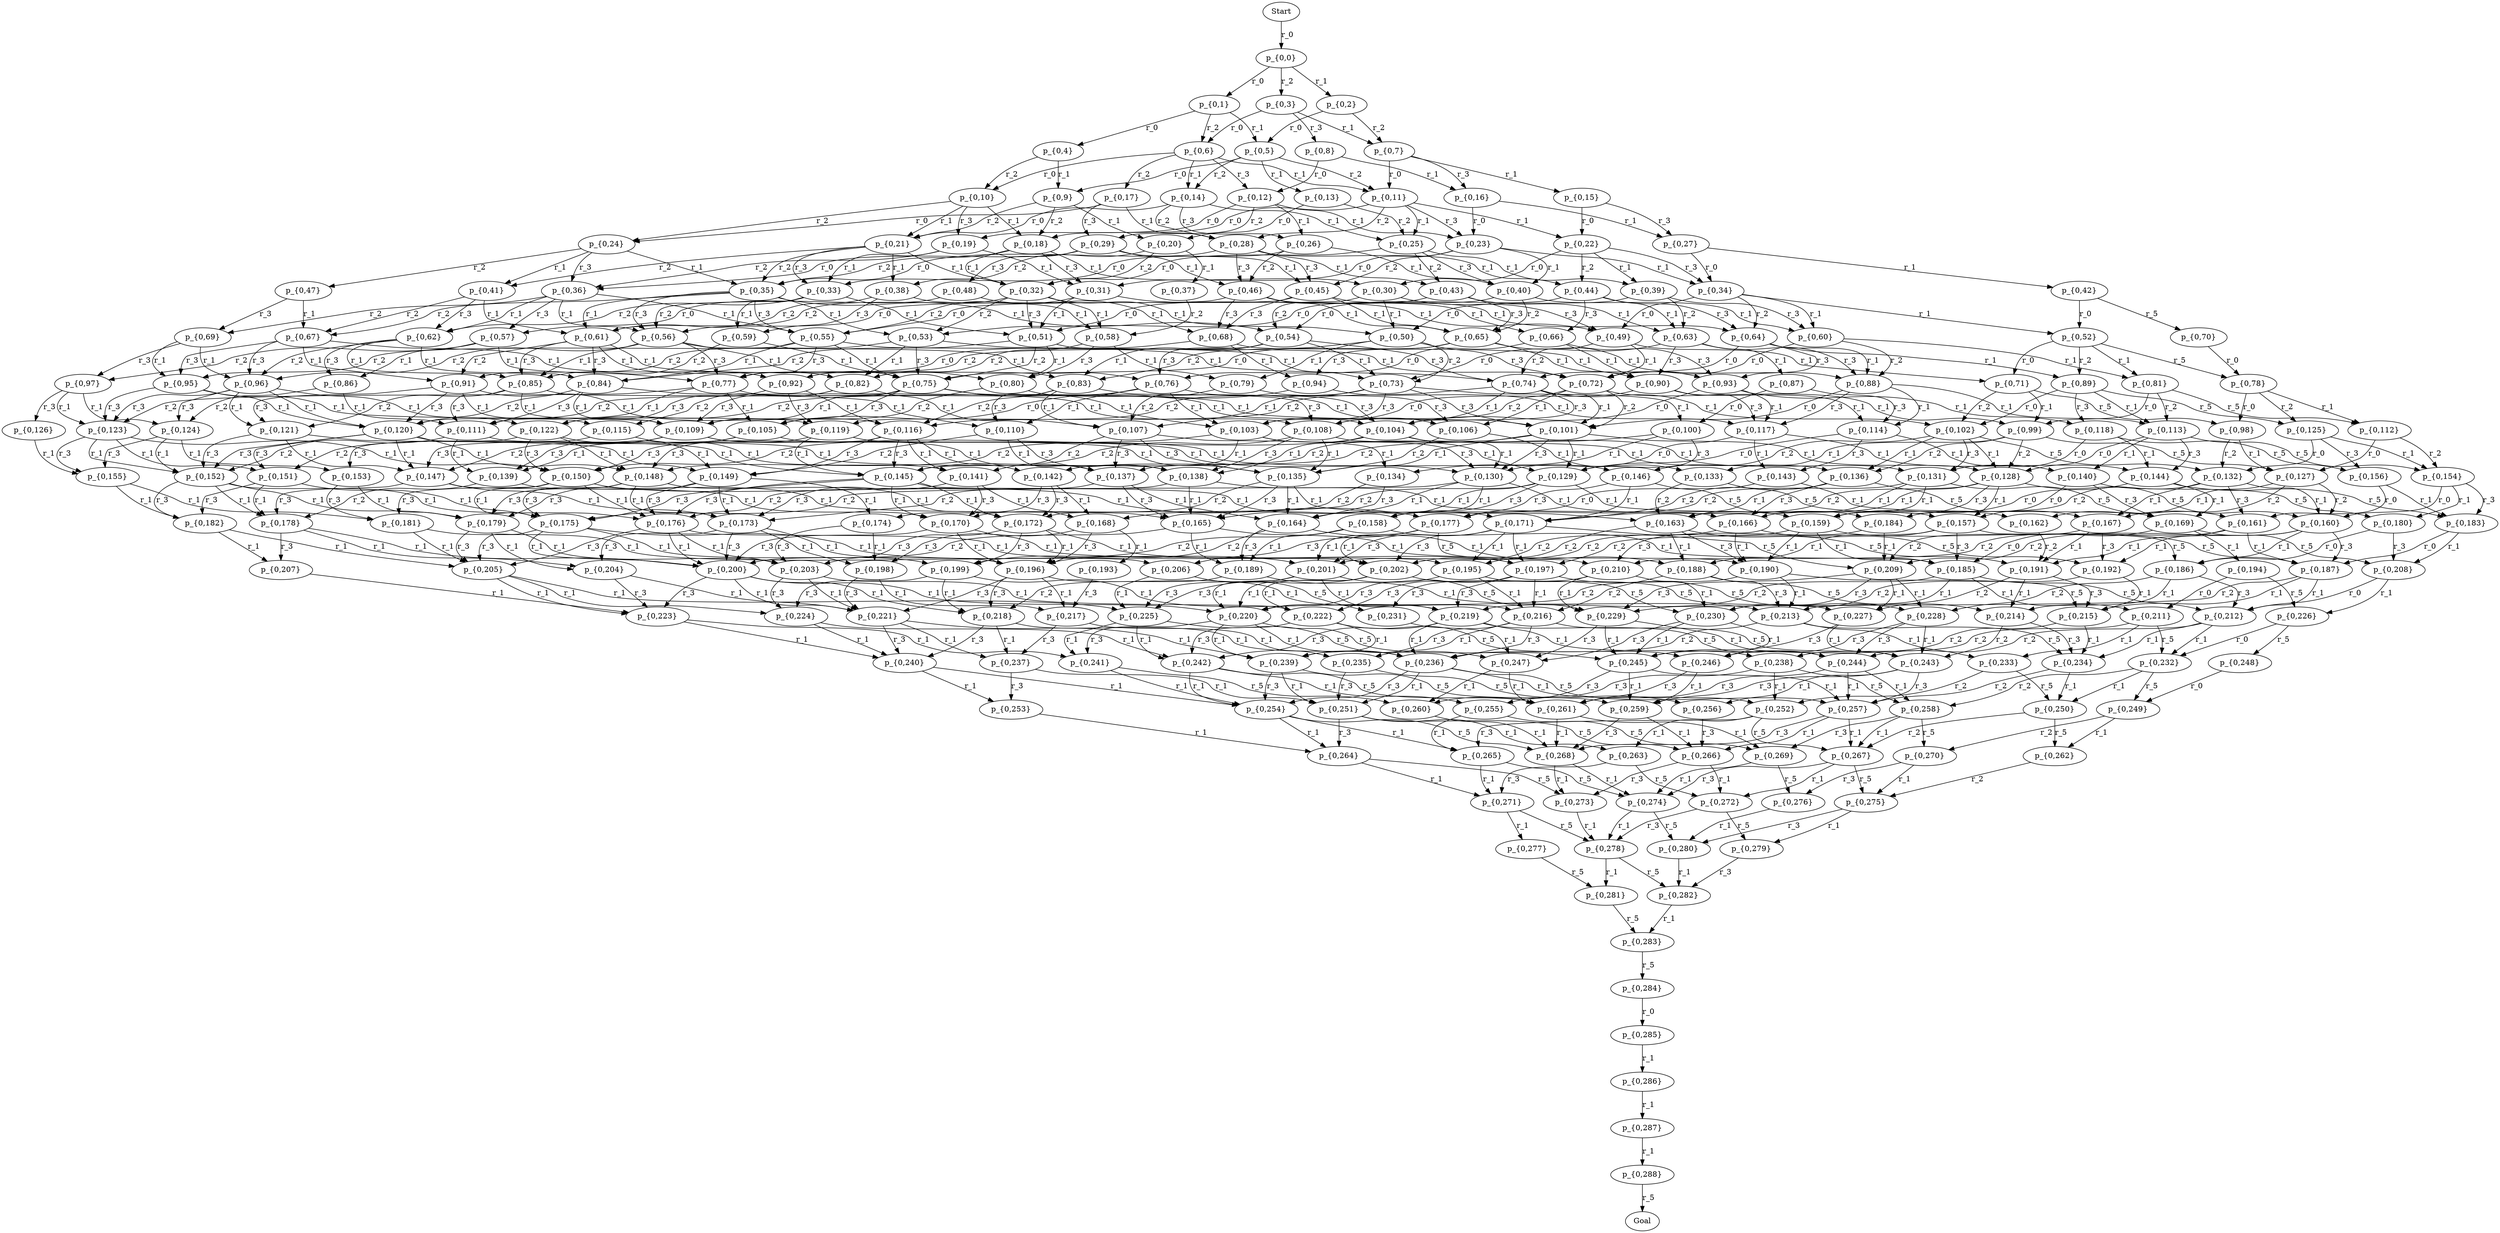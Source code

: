 digraph g {
0 [ label="Start" ];
1 [ label="p_{0,0}" ];
2 [ label="p_{0,1}" ];
3 [ label="p_{0,2}" ];
4 [ label="p_{0,3}" ];
5 [ label="p_{0,4}" ];
6 [ label="p_{0,5}" ];
7 [ label="p_{0,6}" ];
8 [ label="p_{0,7}" ];
9 [ label="p_{0,8}" ];
10 [ label="p_{0,9}" ];
11 [ label="p_{0,10}" ];
12 [ label="p_{0,11}" ];
13 [ label="p_{0,12}" ];
14 [ label="p_{0,13}" ];
15 [ label="p_{0,14}" ];
16 [ label="p_{0,15}" ];
17 [ label="p_{0,16}" ];
18 [ label="p_{0,17}" ];
19 [ label="p_{0,18}" ];
20 [ label="p_{0,19}" ];
21 [ label="p_{0,20}" ];
22 [ label="p_{0,21}" ];
23 [ label="p_{0,22}" ];
24 [ label="p_{0,23}" ];
25 [ label="p_{0,24}" ];
26 [ label="p_{0,25}" ];
27 [ label="p_{0,26}" ];
28 [ label="p_{0,27}" ];
29 [ label="p_{0,28}" ];
30 [ label="p_{0,29}" ];
31 [ label="p_{0,30}" ];
32 [ label="p_{0,31}" ];
33 [ label="p_{0,32}" ];
34 [ label="p_{0,33}" ];
35 [ label="p_{0,34}" ];
36 [ label="p_{0,35}" ];
37 [ label="p_{0,36}" ];
38 [ label="p_{0,37}" ];
39 [ label="p_{0,38}" ];
40 [ label="p_{0,39}" ];
41 [ label="p_{0,40}" ];
42 [ label="p_{0,41}" ];
43 [ label="p_{0,42}" ];
44 [ label="p_{0,43}" ];
45 [ label="p_{0,44}" ];
46 [ label="p_{0,45}" ];
47 [ label="p_{0,46}" ];
48 [ label="p_{0,47}" ];
49 [ label="p_{0,48}" ];
50 [ label="p_{0,49}" ];
51 [ label="p_{0,50}" ];
52 [ label="p_{0,51}" ];
53 [ label="p_{0,52}" ];
54 [ label="p_{0,53}" ];
55 [ label="p_{0,54}" ];
56 [ label="p_{0,55}" ];
57 [ label="p_{0,56}" ];
58 [ label="p_{0,57}" ];
59 [ label="p_{0,58}" ];
60 [ label="p_{0,59}" ];
61 [ label="p_{0,60}" ];
62 [ label="p_{0,61}" ];
63 [ label="p_{0,62}" ];
64 [ label="p_{0,63}" ];
65 [ label="p_{0,64}" ];
66 [ label="p_{0,65}" ];
67 [ label="p_{0,66}" ];
68 [ label="p_{0,67}" ];
69 [ label="p_{0,68}" ];
70 [ label="p_{0,69}" ];
71 [ label="p_{0,70}" ];
72 [ label="p_{0,71}" ];
73 [ label="p_{0,72}" ];
74 [ label="p_{0,73}" ];
75 [ label="p_{0,74}" ];
76 [ label="p_{0,75}" ];
77 [ label="p_{0,76}" ];
78 [ label="p_{0,77}" ];
79 [ label="p_{0,78}" ];
80 [ label="p_{0,79}" ];
81 [ label="p_{0,80}" ];
82 [ label="p_{0,81}" ];
83 [ label="p_{0,82}" ];
84 [ label="p_{0,83}" ];
85 [ label="p_{0,84}" ];
86 [ label="p_{0,85}" ];
87 [ label="p_{0,86}" ];
88 [ label="p_{0,87}" ];
89 [ label="p_{0,88}" ];
90 [ label="p_{0,89}" ];
91 [ label="p_{0,90}" ];
92 [ label="p_{0,91}" ];
93 [ label="p_{0,92}" ];
94 [ label="p_{0,93}" ];
95 [ label="p_{0,94}" ];
96 [ label="p_{0,95}" ];
97 [ label="p_{0,96}" ];
98 [ label="p_{0,97}" ];
99 [ label="p_{0,98}" ];
100 [ label="p_{0,99}" ];
101 [ label="p_{0,100}" ];
102 [ label="p_{0,101}" ];
103 [ label="p_{0,102}" ];
104 [ label="p_{0,103}" ];
105 [ label="p_{0,104}" ];
106 [ label="p_{0,105}" ];
107 [ label="p_{0,106}" ];
108 [ label="p_{0,107}" ];
109 [ label="p_{0,108}" ];
110 [ label="p_{0,109}" ];
111 [ label="p_{0,110}" ];
112 [ label="p_{0,111}" ];
113 [ label="p_{0,112}" ];
114 [ label="p_{0,113}" ];
115 [ label="p_{0,114}" ];
116 [ label="p_{0,115}" ];
117 [ label="p_{0,116}" ];
118 [ label="p_{0,117}" ];
119 [ label="p_{0,118}" ];
120 [ label="p_{0,119}" ];
121 [ label="p_{0,120}" ];
122 [ label="p_{0,121}" ];
123 [ label="p_{0,122}" ];
124 [ label="p_{0,123}" ];
125 [ label="p_{0,124}" ];
126 [ label="p_{0,125}" ];
127 [ label="p_{0,126}" ];
128 [ label="p_{0,127}" ];
129 [ label="p_{0,128}" ];
130 [ label="p_{0,129}" ];
131 [ label="p_{0,130}" ];
132 [ label="p_{0,131}" ];
133 [ label="p_{0,132}" ];
134 [ label="p_{0,133}" ];
135 [ label="p_{0,134}" ];
136 [ label="p_{0,135}" ];
137 [ label="p_{0,136}" ];
138 [ label="p_{0,137}" ];
139 [ label="p_{0,138}" ];
140 [ label="p_{0,139}" ];
141 [ label="p_{0,140}" ];
142 [ label="p_{0,141}" ];
143 [ label="p_{0,142}" ];
144 [ label="p_{0,143}" ];
145 [ label="p_{0,144}" ];
146 [ label="p_{0,145}" ];
147 [ label="p_{0,146}" ];
148 [ label="p_{0,147}" ];
149 [ label="p_{0,148}" ];
150 [ label="p_{0,149}" ];
151 [ label="p_{0,150}" ];
152 [ label="p_{0,151}" ];
153 [ label="p_{0,152}" ];
154 [ label="p_{0,153}" ];
155 [ label="p_{0,154}" ];
156 [ label="p_{0,155}" ];
157 [ label="p_{0,156}" ];
158 [ label="p_{0,157}" ];
159 [ label="p_{0,158}" ];
160 [ label="p_{0,159}" ];
161 [ label="p_{0,160}" ];
162 [ label="p_{0,161}" ];
163 [ label="p_{0,162}" ];
164 [ label="p_{0,163}" ];
165 [ label="p_{0,164}" ];
166 [ label="p_{0,165}" ];
167 [ label="p_{0,166}" ];
168 [ label="p_{0,167}" ];
169 [ label="p_{0,168}" ];
170 [ label="p_{0,169}" ];
171 [ label="p_{0,170}" ];
172 [ label="p_{0,171}" ];
173 [ label="p_{0,172}" ];
174 [ label="p_{0,173}" ];
175 [ label="p_{0,174}" ];
176 [ label="p_{0,175}" ];
177 [ label="p_{0,176}" ];
178 [ label="p_{0,177}" ];
179 [ label="p_{0,178}" ];
180 [ label="p_{0,179}" ];
181 [ label="p_{0,180}" ];
182 [ label="p_{0,181}" ];
183 [ label="p_{0,182}" ];
184 [ label="p_{0,183}" ];
185 [ label="p_{0,184}" ];
186 [ label="p_{0,185}" ];
187 [ label="p_{0,186}" ];
188 [ label="p_{0,187}" ];
189 [ label="p_{0,188}" ];
190 [ label="p_{0,189}" ];
191 [ label="p_{0,190}" ];
192 [ label="p_{0,191}" ];
193 [ label="p_{0,192}" ];
194 [ label="p_{0,193}" ];
195 [ label="p_{0,194}" ];
196 [ label="p_{0,195}" ];
197 [ label="p_{0,196}" ];
198 [ label="p_{0,197}" ];
199 [ label="p_{0,198}" ];
200 [ label="p_{0,199}" ];
201 [ label="p_{0,200}" ];
202 [ label="p_{0,201}" ];
203 [ label="p_{0,202}" ];
204 [ label="p_{0,203}" ];
205 [ label="p_{0,204}" ];
206 [ label="p_{0,205}" ];
207 [ label="p_{0,206}" ];
208 [ label="p_{0,207}" ];
209 [ label="p_{0,208}" ];
210 [ label="p_{0,209}" ];
211 [ label="p_{0,210}" ];
212 [ label="p_{0,211}" ];
213 [ label="p_{0,212}" ];
214 [ label="p_{0,213}" ];
215 [ label="p_{0,214}" ];
216 [ label="p_{0,215}" ];
217 [ label="p_{0,216}" ];
218 [ label="p_{0,217}" ];
219 [ label="p_{0,218}" ];
220 [ label="p_{0,219}" ];
221 [ label="p_{0,220}" ];
222 [ label="p_{0,221}" ];
223 [ label="p_{0,222}" ];
224 [ label="p_{0,223}" ];
225 [ label="p_{0,224}" ];
226 [ label="p_{0,225}" ];
227 [ label="p_{0,226}" ];
228 [ label="p_{0,227}" ];
229 [ label="p_{0,228}" ];
230 [ label="p_{0,229}" ];
231 [ label="p_{0,230}" ];
232 [ label="p_{0,231}" ];
233 [ label="p_{0,232}" ];
234 [ label="p_{0,233}" ];
235 [ label="p_{0,234}" ];
236 [ label="p_{0,235}" ];
237 [ label="p_{0,236}" ];
238 [ label="p_{0,237}" ];
239 [ label="p_{0,238}" ];
240 [ label="p_{0,239}" ];
241 [ label="p_{0,240}" ];
242 [ label="p_{0,241}" ];
243 [ label="p_{0,242}" ];
244 [ label="p_{0,243}" ];
245 [ label="p_{0,244}" ];
246 [ label="p_{0,245}" ];
247 [ label="p_{0,246}" ];
248 [ label="p_{0,247}" ];
249 [ label="p_{0,248}" ];
250 [ label="p_{0,249}" ];
251 [ label="p_{0,250}" ];
252 [ label="p_{0,251}" ];
253 [ label="p_{0,252}" ];
254 [ label="p_{0,253}" ];
255 [ label="p_{0,254}" ];
256 [ label="p_{0,255}" ];
257 [ label="p_{0,256}" ];
258 [ label="p_{0,257}" ];
259 [ label="p_{0,258}" ];
260 [ label="p_{0,259}" ];
261 [ label="p_{0,260}" ];
262 [ label="p_{0,261}" ];
263 [ label="p_{0,262}" ];
264 [ label="p_{0,263}" ];
265 [ label="p_{0,264}" ];
266 [ label="p_{0,265}" ];
267 [ label="p_{0,266}" ];
268 [ label="p_{0,267}" ];
269 [ label="p_{0,268}" ];
270 [ label="p_{0,269}" ];
271 [ label="p_{0,270}" ];
272 [ label="p_{0,271}" ];
273 [ label="p_{0,272}" ];
274 [ label="p_{0,273}" ];
275 [ label="p_{0,274}" ];
276 [ label="p_{0,275}" ];
277 [ label="p_{0,276}" ];
278 [ label="p_{0,277}" ];
279 [ label="p_{0,278}" ];
280 [ label="p_{0,279}" ];
281 [ label="p_{0,280}" ];
282 [ label="p_{0,281}" ];
283 [ label="p_{0,282}" ];
284 [ label="p_{0,283}" ];
285 [ label="p_{0,284}" ];
286 [ label="p_{0,285}" ];
287 [ label="p_{0,286}" ];
288 [ label="p_{0,287}" ];
289 [ label="p_{0,288}" ];
290 [ label="Goal" ];
0 -> 1 [ label="r_0" ];
1 -> 2 [ label="r_0" ];
1 -> 3 [ label="r_1" ];
1 -> 4 [ label="r_2" ];
2 -> 5 [ label="r_0" ];
3 -> 6 [ label="r_0" ];
4 -> 7 [ label="r_0" ];
2 -> 6 [ label="r_1" ];
4 -> 8 [ label="r_1" ];
2 -> 7 [ label="r_2" ];
3 -> 8 [ label="r_2" ];
4 -> 9 [ label="r_3" ];
6 -> 10 [ label="r_0" ];
7 -> 11 [ label="r_0" ];
8 -> 12 [ label="r_0" ];
9 -> 13 [ label="r_0" ];
5 -> 10 [ label="r_1" ];
6 -> 14 [ label="r_1" ];
7 -> 12 [ label="r_1" ];
7 -> 15 [ label="r_1" ];
8 -> 16 [ label="r_1" ];
9 -> 17 [ label="r_1" ];
5 -> 11 [ label="r_2" ];
6 -> 12 [ label="r_2" ];
6 -> 15 [ label="r_2" ];
7 -> 18 [ label="r_2" ];
7 -> 13 [ label="r_3" ];
8 -> 17 [ label="r_3" ];
12 -> 19 [ label="r_0" ];
13 -> 20 [ label="r_0" ];
14 -> 21 [ label="r_0" ];
15 -> 22 [ label="r_0" ];
16 -> 23 [ label="r_0" ];
17 -> 24 [ label="r_0" ];
18 -> 25 [ label="r_0" ];
10 -> 21 [ label="r_1" ];
11 -> 19 [ label="r_1" ];
11 -> 22 [ label="r_1" ];
12 -> 23 [ label="r_1" ];
12 -> 26 [ label="r_1" ];
13 -> 24 [ label="r_1" ];
13 -> 27 [ label="r_1" ];
15 -> 26 [ label="r_1" ];
17 -> 28 [ label="r_1" ];
18 -> 29 [ label="r_1" ];
10 -> 19 [ label="r_2" ];
10 -> 22 [ label="r_2" ];
11 -> 25 [ label="r_2" ];
12 -> 29 [ label="r_2" ];
13 -> 30 [ label="r_2" ];
14 -> 26 [ label="r_2" ];
15 -> 29 [ label="r_2" ];
11 -> 20 [ label="r_3" ];
12 -> 24 [ label="r_3" ];
15 -> 27 [ label="r_3" ];
16 -> 28 [ label="r_3" ];
18 -> 30 [ label="r_3" ];
23 -> 31 [ label="r_0" ];
24 -> 32 [ label="r_0" ];
26 -> 33 [ label="r_0" ];
27 -> 34 [ label="r_0" ];
28 -> 35 [ label="r_0" ];
29 -> 36 [ label="r_0" ];
30 -> 37 [ label="r_0" ];
19 -> 31 [ label="r_1" ];
19 -> 33 [ label="r_1" ];
20 -> 32 [ label="r_1" ];
20 -> 34 [ label="r_1" ];
21 -> 38 [ label="r_1" ];
22 -> 33 [ label="r_1" ];
22 -> 39 [ label="r_1" ];
23 -> 40 [ label="r_1" ];
24 -> 35 [ label="r_1" ];
24 -> 41 [ label="r_1" ];
25 -> 36 [ label="r_1" ];
25 -> 42 [ label="r_1" ];
26 -> 40 [ label="r_1" ];
27 -> 41 [ label="r_1" ];
28 -> 43 [ label="r_1" ];
29 -> 44 [ label="r_1" ];
29 -> 45 [ label="r_1" ];
30 -> 46 [ label="r_1" ];
30 -> 47 [ label="r_1" ];
19 -> 36 [ label="r_2" ];
20 -> 37 [ label="r_2" ];
21 -> 33 [ label="r_2" ];
21 -> 39 [ label="r_2" ];
22 -> 42 [ label="r_2" ];
22 -> 36 [ label="r_2" ];
23 -> 45 [ label="r_2" ];
24 -> 46 [ label="r_2" ];
25 -> 48 [ label="r_2" ];
26 -> 44 [ label="r_2" ];
27 -> 47 [ label="r_2" ];
19 -> 32 [ label="r_3" ];
22 -> 34 [ label="r_3" ];
23 -> 35 [ label="r_3" ];
25 -> 37 [ label="r_3" ];
26 -> 41 [ label="r_3" ];
29 -> 46 [ label="r_3" ];
29 -> 47 [ label="r_3" ];
30 -> 49 [ label="r_3" ];
35 -> 50 [ label="r_0" ];
40 -> 51 [ label="r_0" ];
41 -> 52 [ label="r_0" ];
43 -> 53 [ label="r_0" ];
44 -> 54 [ label="r_0" ];
45 -> 55 [ label="r_0" ];
46 -> 56 [ label="r_0" ];
47 -> 57 [ label="r_0" ];
49 -> 58 [ label="r_0" ];
31 -> 51 [ label="r_1" ];
32 -> 50 [ label="r_1" ];
32 -> 52 [ label="r_1" ];
33 -> 51 [ label="r_1" ];
33 -> 59 [ label="r_1" ];
34 -> 52 [ label="r_1" ];
34 -> 60 [ label="r_1" ];
35 -> 53 [ label="r_1" ];
35 -> 61 [ label="r_1" ];
36 -> 54 [ label="r_1" ];
36 -> 55 [ label="r_1" ];
36 -> 62 [ label="r_1" ];
37 -> 56 [ label="r_1" ];
37 -> 57 [ label="r_1" ];
37 -> 63 [ label="r_1" ];
39 -> 59 [ label="r_1" ];
41 -> 61 [ label="r_1" ];
42 -> 62 [ label="r_1" ];
44 -> 64 [ label="r_1" ];
45 -> 64 [ label="r_1" ];
46 -> 65 [ label="r_1" ];
46 -> 66 [ label="r_1" ];
47 -> 66 [ label="r_1" ];
47 -> 67 [ label="r_1" ];
48 -> 68 [ label="r_1" ];
49 -> 69 [ label="r_1" ];
31 -> 55 [ label="r_2" ];
32 -> 56 [ label="r_2" ];
33 -> 62 [ label="r_2" ];
33 -> 54 [ label="r_2" ];
34 -> 63 [ label="r_2" ];
34 -> 57 [ label="r_2" ];
35 -> 65 [ label="r_2" ];
36 -> 68 [ label="r_2" ];
37 -> 70 [ label="r_2" ];
38 -> 59 [ label="r_2" ];
39 -> 62 [ label="r_2" ];
40 -> 64 [ label="r_2" ];
41 -> 66 [ label="r_2" ];
42 -> 68 [ label="r_2" ];
31 -> 50 [ label="r_3" ];
33 -> 52 [ label="r_3" ];
36 -> 56 [ label="r_3" ];
36 -> 57 [ label="r_3" ];
37 -> 58 [ label="r_3" ];
39 -> 60 [ label="r_3" ];
40 -> 61 [ label="r_3" ];
42 -> 63 [ label="r_3" ];
44 -> 66 [ label="r_3" ];
45 -> 65 [ label="r_3" ];
45 -> 67 [ label="r_3" ];
46 -> 69 [ label="r_3" ];
47 -> 69 [ label="r_3" ];
48 -> 70 [ label="r_3" ];
43 -> 71 [ label="r_5" ];
53 -> 72 [ label="r_0" ];
61 -> 73 [ label="r_0" ];
64 -> 74 [ label="r_0" ];
65 -> 75 [ label="r_0" ];
66 -> 76 [ label="r_0" ];
67 -> 77 [ label="r_0" ];
69 -> 78 [ label="r_0" ];
71 -> 79 [ label="r_0" ];
50 -> 72 [ label="r_1" ];
50 -> 73 [ label="r_1" ];
51 -> 80 [ label="r_1" ];
52 -> 73 [ label="r_1" ];
52 -> 81 [ label="r_1" ];
53 -> 82 [ label="r_1" ];
54 -> 74 [ label="r_1" ];
54 -> 83 [ label="r_1" ];
55 -> 74 [ label="r_1" ];
55 -> 84 [ label="r_1" ];
56 -> 75 [ label="r_1" ];
56 -> 76 [ label="r_1" ];
56 -> 85 [ label="r_1" ];
57 -> 76 [ label="r_1" ];
57 -> 86 [ label="r_1" ];
57 -> 77 [ label="r_1" ];
58 -> 78 [ label="r_1" ];
58 -> 87 [ label="r_1" ];
59 -> 80 [ label="r_1" ];
60 -> 81 [ label="r_1" ];
61 -> 82 [ label="r_1" ];
62 -> 83 [ label="r_1" ];
62 -> 84 [ label="r_1" ];
63 -> 85 [ label="r_1" ];
63 -> 86 [ label="r_1" ];
64 -> 88 [ label="r_1" ];
65 -> 89 [ label="r_1" ];
65 -> 90 [ label="r_1" ];
66 -> 89 [ label="r_1" ];
66 -> 91 [ label="r_1" ];
67 -> 91 [ label="r_1" ];
68 -> 92 [ label="r_1" ];
68 -> 93 [ label="r_1" ];
69 -> 94 [ label="r_1" ];
69 -> 95 [ label="r_1" ];
70 -> 96 [ label="r_1" ];
70 -> 97 [ label="r_1" ];
50 -> 75 [ label="r_2" ];
51 -> 84 [ label="r_2" ];
51 -> 74 [ label="r_2" ];
52 -> 85 [ label="r_2" ];
52 -> 76 [ label="r_2" ];
53 -> 90 [ label="r_2" ];
54 -> 92 [ label="r_2" ];
55 -> 93 [ label="r_2" ];
56 -> 96 [ label="r_2" ];
57 -> 97 [ label="r_2" ];
58 -> 98 [ label="r_2" ];
59 -> 83 [ label="r_2" ];
60 -> 86 [ label="r_2" ];
61 -> 89 [ label="r_2" ];
62 -> 92 [ label="r_2" ];
63 -> 97 [ label="r_2" ];
51 -> 73 [ label="r_3" ];
54 -> 76 [ label="r_3" ];
55 -> 75 [ label="r_3" ];
55 -> 77 [ label="r_3" ];
56 -> 78 [ label="r_3" ];
57 -> 78 [ label="r_3" ];
59 -> 81 [ label="r_3" ];
62 -> 85 [ label="r_3" ];
62 -> 86 [ label="r_3" ];
63 -> 87 [ label="r_3" ];
64 -> 89 [ label="r_3" ];
64 -> 91 [ label="r_3" ];
65 -> 94 [ label="r_3" ];
66 -> 95 [ label="r_3" ];
67 -> 94 [ label="r_3" ];
68 -> 96 [ label="r_3" ];
68 -> 97 [ label="r_3" ];
70 -> 98 [ label="r_3" ];
53 -> 79 [ label="r_5" ];
79 -> 99 [ label="r_0" ];
82 -> 100 [ label="r_0" ];
88 -> 101 [ label="r_0" ];
89 -> 102 [ label="r_0" ];
90 -> 103 [ label="r_0" ];
91 -> 104 [ label="r_0" ];
94 -> 105 [ label="r_0" ];
95 -> 106 [ label="r_0" ];
72 -> 100 [ label="r_1" ];
73 -> 100 [ label="r_1" ];
73 -> 107 [ label="r_1" ];
74 -> 108 [ label="r_1" ];
74 -> 101 [ label="r_1" ];
75 -> 102 [ label="r_1" ];
75 -> 103 [ label="r_1" ];
75 -> 109 [ label="r_1" ];
76 -> 102 [ label="r_1" ];
76 -> 110 [ label="r_1" ];
76 -> 104 [ label="r_1" ];
77 -> 104 [ label="r_1" ];
77 -> 111 [ label="r_1" ];
78 -> 105 [ label="r_1" ];
78 -> 106 [ label="r_1" ];
78 -> 112 [ label="r_1" ];
79 -> 113 [ label="r_1" ];
81 -> 107 [ label="r_1" ];
83 -> 108 [ label="r_1" ];
84 -> 108 [ label="r_1" ];
85 -> 109 [ label="r_1" ];
85 -> 110 [ label="r_1" ];
86 -> 110 [ label="r_1" ];
86 -> 111 [ label="r_1" ];
87 -> 112 [ label="r_1" ];
89 -> 114 [ label="r_1" ];
89 -> 115 [ label="r_1" ];
90 -> 114 [ label="r_1" ];
91 -> 115 [ label="r_1" ];
92 -> 116 [ label="r_1" ];
92 -> 117 [ label="r_1" ];
93 -> 117 [ label="r_1" ];
94 -> 118 [ label="r_1" ];
94 -> 119 [ label="r_1" ];
95 -> 118 [ label="r_1" ];
96 -> 120 [ label="r_1" ];
96 -> 121 [ label="r_1" ];
97 -> 121 [ label="r_1" ];
97 -> 122 [ label="r_1" ];
97 -> 123 [ label="r_1" ];
98 -> 124 [ label="r_1" ];
98 -> 125 [ label="r_1" ];
72 -> 103 [ label="r_2" ];
73 -> 109 [ label="r_2" ];
73 -> 102 [ label="r_2" ];
74 -> 117 [ label="r_2" ];
75 -> 120 [ label="r_2" ];
76 -> 121 [ label="r_2" ];
77 -> 123 [ label="r_2" ];
78 -> 124 [ label="r_2" ];
79 -> 126 [ label="r_2" ];
80 -> 108 [ label="r_2" ];
81 -> 110 [ label="r_2" ];
82 -> 114 [ label="r_2" ];
83 -> 116 [ label="r_2" ];
84 -> 117 [ label="r_2" ];
85 -> 121 [ label="r_2" ];
86 -> 122 [ label="r_2" ];
87 -> 125 [ label="r_2" ];
74 -> 102 [ label="r_3" ];
74 -> 104 [ label="r_3" ];
75 -> 105 [ label="r_3" ];
76 -> 106 [ label="r_3" ];
77 -> 105 [ label="r_3" ];
80 -> 107 [ label="r_3" ];
83 -> 110 [ label="r_3" ];
84 -> 109 [ label="r_3" ];
84 -> 111 [ label="r_3" ];
85 -> 112 [ label="r_3" ];
86 -> 112 [ label="r_3" ];
88 -> 115 [ label="r_3" ];
89 -> 118 [ label="r_3" ];
90 -> 119 [ label="r_3" ];
91 -> 118 [ label="r_3" ];
92 -> 121 [ label="r_3" ];
92 -> 122 [ label="r_3" ];
93 -> 120 [ label="r_3" ];
93 -> 123 [ label="r_3" ];
96 -> 124 [ label="r_3" ];
97 -> 124 [ label="r_3" ];
97 -> 125 [ label="r_3" ];
98 -> 127 [ label="r_3" ];
72 -> 99 [ label="r_5" ];
82 -> 113 [ label="r_5" ];
90 -> 126 [ label="r_5" ];
113 -> 128 [ label="r_0" ];
114 -> 129 [ label="r_0" ];
115 -> 130 [ label="r_0" ];
118 -> 131 [ label="r_0" ];
119 -> 132 [ label="r_0" ];
126 -> 133 [ label="r_0" ];
99 -> 128 [ label="r_1" ];
100 -> 134 [ label="r_1" ];
101 -> 135 [ label="r_1" ];
102 -> 129 [ label="r_1" ];
102 -> 136 [ label="r_1" ];
102 -> 130 [ label="r_1" ];
103 -> 129 [ label="r_1" ];
103 -> 137 [ label="r_1" ];
104 -> 130 [ label="r_1" ];
104 -> 138 [ label="r_1" ];
105 -> 131 [ label="r_1" ];
105 -> 132 [ label="r_1" ];
105 -> 139 [ label="r_1" ];
106 -> 131 [ label="r_1" ];
106 -> 140 [ label="r_1" ];
107 -> 134 [ label="r_1" ];
108 -> 135 [ label="r_1" ];
109 -> 136 [ label="r_1" ];
109 -> 137 [ label="r_1" ];
110 -> 136 [ label="r_1" ];
110 -> 138 [ label="r_1" ];
111 -> 138 [ label="r_1" ];
112 -> 139 [ label="r_1" ];
112 -> 140 [ label="r_1" ];
114 -> 141 [ label="r_1" ];
115 -> 141 [ label="r_1" ];
116 -> 142 [ label="r_1" ];
117 -> 142 [ label="r_1" ];
117 -> 143 [ label="r_1" ];
118 -> 144 [ label="r_1" ];
118 -> 145 [ label="r_1" ];
119 -> 145 [ label="r_1" ];
120 -> 146 [ label="r_1" ];
120 -> 147 [ label="r_1" ];
121 -> 146 [ label="r_1" ];
121 -> 148 [ label="r_1" ];
121 -> 149 [ label="r_1" ];
122 -> 148 [ label="r_1" ];
122 -> 150 [ label="r_1" ];
123 -> 149 [ label="r_1" ];
123 -> 150 [ label="r_1" ];
124 -> 151 [ label="r_1" ];
124 -> 152 [ label="r_1" ];
124 -> 153 [ label="r_1" ];
125 -> 153 [ label="r_1" ];
125 -> 154 [ label="r_1" ];
126 -> 155 [ label="r_1" ];
127 -> 156 [ label="r_1" ];
99 -> 133 [ label="r_2" ];
100 -> 137 [ label="r_2" ];
100 -> 129 [ label="r_2" ];
101 -> 143 [ label="r_2" ];
102 -> 146 [ label="r_2" ];
103 -> 147 [ label="r_2" ];
104 -> 149 [ label="r_2" ];
105 -> 151 [ label="r_2" ];
106 -> 152 [ label="r_2" ];
107 -> 136 [ label="r_2" ];
108 -> 142 [ label="r_2" ];
109 -> 146 [ label="r_2" ];
110 -> 148 [ label="r_2" ];
111 -> 150 [ label="r_2" ];
112 -> 153 [ label="r_2" ];
113 -> 155 [ label="r_2" ];
101 -> 130 [ label="r_3" ];
102 -> 131 [ label="r_3" ];
103 -> 132 [ label="r_3" ];
104 -> 131 [ label="r_3" ];
108 -> 136 [ label="r_3" ];
108 -> 138 [ label="r_3" ];
109 -> 139 [ label="r_3" ];
110 -> 140 [ label="r_3" ];
111 -> 139 [ label="r_3" ];
114 -> 145 [ label="r_3" ];
115 -> 144 [ label="r_3" ];
116 -> 148 [ label="r_3" ];
117 -> 146 [ label="r_3" ];
117 -> 149 [ label="r_3" ];
117 -> 150 [ label="r_3" ];
120 -> 151 [ label="r_3" ];
121 -> 152 [ label="r_3" ];
121 -> 153 [ label="r_3" ];
122 -> 153 [ label="r_3" ];
123 -> 151 [ label="r_3" ];
123 -> 154 [ label="r_3" ];
124 -> 156 [ label="r_3" ];
125 -> 156 [ label="r_3" ];
126 -> 157 [ label="r_3" ];
100 -> 128 [ label="r_5" ];
103 -> 133 [ label="r_5" ];
114 -> 155 [ label="r_5" ];
119 -> 157 [ label="r_5" ];
141 -> 158 [ label="r_0" ];
144 -> 159 [ label="r_0" ];
145 -> 160 [ label="r_0" ];
155 -> 161 [ label="r_0" ];
157 -> 162 [ label="r_0" ];
128 -> 163 [ label="r_1" ];
129 -> 164 [ label="r_1" ];
129 -> 158 [ label="r_1" ];
130 -> 158 [ label="r_1" ];
130 -> 165 [ label="r_1" ];
131 -> 159 [ label="r_1" ];
131 -> 160 [ label="r_1" ];
131 -> 166 [ label="r_1" ];
132 -> 160 [ label="r_1" ];
132 -> 167 [ label="r_1" ];
133 -> 161 [ label="r_1" ];
133 -> 168 [ label="r_1" ];
136 -> 164 [ label="r_1" ];
136 -> 165 [ label="r_1" ];
137 -> 164 [ label="r_1" ];
138 -> 165 [ label="r_1" ];
139 -> 166 [ label="r_1" ];
139 -> 167 [ label="r_1" ];
140 -> 166 [ label="r_1" ];
142 -> 169 [ label="r_1" ];
143 -> 169 [ label="r_1" ];
144 -> 170 [ label="r_1" ];
145 -> 170 [ label="r_1" ];
146 -> 171 [ label="r_1" ];
146 -> 172 [ label="r_1" ];
146 -> 173 [ label="r_1" ];
147 -> 172 [ label="r_1" ];
148 -> 171 [ label="r_1" ];
148 -> 174 [ label="r_1" ];
149 -> 173 [ label="r_1" ];
149 -> 174 [ label="r_1" ];
150 -> 174 [ label="r_1" ];
150 -> 175 [ label="r_1" ];
151 -> 176 [ label="r_1" ];
151 -> 177 [ label="r_1" ];
151 -> 178 [ label="r_1" ];
152 -> 176 [ label="r_1" ];
152 -> 179 [ label="r_1" ];
153 -> 177 [ label="r_1" ];
153 -> 179 [ label="r_1" ];
153 -> 180 [ label="r_1" ];
154 -> 180 [ label="r_1" ];
155 -> 181 [ label="r_1" ];
156 -> 182 [ label="r_1" ];
156 -> 183 [ label="r_1" ];
157 -> 184 [ label="r_1" ];
128 -> 168 [ label="r_2" ];
128 -> 161 [ label="r_2" ];
129 -> 172 [ label="r_2" ];
130 -> 173 [ label="r_2" ];
131 -> 176 [ label="r_2" ];
132 -> 178 [ label="r_2" ];
133 -> 185 [ label="r_2" ];
134 -> 164 [ label="r_2" ];
135 -> 169 [ label="r_2" ];
136 -> 171 [ label="r_2" ];
137 -> 172 [ label="r_2" ];
138 -> 174 [ label="r_2" ];
139 -> 177 [ label="r_2" ];
140 -> 179 [ label="r_2" ];
129 -> 160 [ label="r_3" ];
130 -> 159 [ label="r_3" ];
133 -> 162 [ label="r_3" ];
135 -> 165 [ label="r_3" ];
136 -> 166 [ label="r_3" ];
137 -> 167 [ label="r_3" ];
138 -> 166 [ label="r_3" ];
141 -> 170 [ label="r_3" ];
142 -> 171 [ label="r_3" ];
142 -> 174 [ label="r_3" ];
143 -> 173 [ label="r_3" ];
143 -> 175 [ label="r_3" ];
146 -> 176 [ label="r_3" ];
146 -> 177 [ label="r_3" ];
147 -> 178 [ label="r_3" ];
148 -> 179 [ label="r_3" ];
149 -> 176 [ label="r_3" ];
149 -> 180 [ label="r_3" ];
150 -> 180 [ label="r_3" ];
150 -> 177 [ label="r_3" ];
151 -> 182 [ label="r_3" ];
152 -> 183 [ label="r_3" ];
153 -> 183 [ label="r_3" ];
154 -> 182 [ label="r_3" ];
155 -> 184 [ label="r_3" ];
129 -> 161 [ label="r_5" ];
132 -> 162 [ label="r_5" ];
134 -> 163 [ label="r_5" ];
137 -> 168 [ label="r_5" ];
141 -> 181 [ label="r_5" ];
145 -> 184 [ label="r_5" ];
147 -> 185 [ label="r_5" ];
170 -> 186 [ label="r_0" ];
181 -> 187 [ label="r_0" ];
184 -> 188 [ label="r_0" ];
158 -> 189 [ label="r_1" ];
159 -> 186 [ label="r_1" ];
159 -> 190 [ label="r_1" ];
160 -> 186 [ label="r_1" ];
160 -> 191 [ label="r_1" ];
161 -> 192 [ label="r_1" ];
161 -> 187 [ label="r_1" ];
162 -> 188 [ label="r_1" ];
162 -> 193 [ label="r_1" ];
164 -> 189 [ label="r_1" ];
165 -> 189 [ label="r_1" ];
166 -> 190 [ label="r_1" ];
166 -> 191 [ label="r_1" ];
167 -> 191 [ label="r_1" ];
168 -> 192 [ label="r_1" ];
169 -> 194 [ label="r_1" ];
170 -> 195 [ label="r_1" ];
171 -> 196 [ label="r_1" ];
171 -> 197 [ label="r_1" ];
172 -> 196 [ label="r_1" ];
172 -> 198 [ label="r_1" ];
173 -> 197 [ label="r_1" ];
173 -> 198 [ label="r_1" ];
174 -> 197 [ label="r_1" ];
174 -> 199 [ label="r_1" ];
175 -> 199 [ label="r_1" ];
176 -> 200 [ label="r_1" ];
176 -> 201 [ label="r_1" ];
176 -> 202 [ label="r_1" ];
177 -> 201 [ label="r_1" ];
177 -> 203 [ label="r_1" ];
177 -> 204 [ label="r_1" ];
178 -> 202 [ label="r_1" ];
178 -> 203 [ label="r_1" ];
179 -> 201 [ label="r_1" ];
179 -> 205 [ label="r_1" ];
180 -> 204 [ label="r_1" ];
180 -> 205 [ label="r_1" ];
182 -> 206 [ label="r_1" ];
182 -> 207 [ label="r_1" ];
183 -> 206 [ label="r_1" ];
183 -> 208 [ label="r_1" ];
184 -> 209 [ label="r_1" ];
185 -> 210 [ label="r_1" ];
158 -> 198 [ label="r_2" ];
159 -> 200 [ label="r_2" ];
160 -> 202 [ label="r_2" ];
161 -> 210 [ label="r_2" ];
162 -> 211 [ label="r_2" ];
163 -> 192 [ label="r_2" ];
164 -> 196 [ label="r_2" ];
165 -> 197 [ label="r_2" ];
166 -> 201 [ label="r_2" ];
167 -> 203 [ label="r_2" ];
168 -> 210 [ label="r_2" ];
158 -> 186 [ label="r_3" ];
161 -> 188 [ label="r_3" ];
164 -> 191 [ label="r_3" ];
165 -> 190 [ label="r_3" ];
168 -> 193 [ label="r_3" ];
169 -> 197 [ label="r_3" ];
169 -> 199 [ label="r_3" ];
171 -> 201 [ label="r_3" ];
172 -> 202 [ label="r_3" ];
172 -> 203 [ label="r_3" ];
173 -> 200 [ label="r_3" ];
173 -> 204 [ label="r_3" ];
174 -> 205 [ label="r_3" ];
174 -> 201 [ label="r_3" ];
175 -> 204 [ label="r_3" ];
176 -> 206 [ label="r_3" ];
177 -> 206 [ label="r_3" ];
178 -> 207 [ label="r_3" ];
179 -> 208 [ label="r_3" ];
180 -> 206 [ label="r_3" ];
181 -> 209 [ label="r_3" ];
185 -> 211 [ label="r_3" ];
158 -> 187 [ label="r_5" ];
160 -> 188 [ label="r_5" ];
164 -> 192 [ label="r_5" ];
167 -> 193 [ label="r_5" ];
170 -> 209 [ label="r_5" ];
172 -> 210 [ label="r_5" ];
178 -> 211 [ label="r_5" ];
195 -> 212 [ label="r_0" ];
209 -> 213 [ label="r_0" ];
186 -> 214 [ label="r_1" ];
186 -> 212 [ label="r_1" ];
187 -> 215 [ label="r_1" ];
188 -> 213 [ label="r_1" ];
188 -> 216 [ label="r_1" ];
190 -> 214 [ label="r_1" ];
191 -> 214 [ label="r_1" ];
192 -> 215 [ label="r_1" ];
193 -> 216 [ label="r_1" ];
196 -> 217 [ label="r_1" ];
197 -> 217 [ label="r_1" ];
197 -> 218 [ label="r_1" ];
198 -> 217 [ label="r_1" ];
199 -> 218 [ label="r_1" ];
200 -> 219 [ label="r_1" ];
200 -> 220 [ label="r_1" ];
201 -> 219 [ label="r_1" ];
201 -> 221 [ label="r_1" ];
201 -> 222 [ label="r_1" ];
202 -> 220 [ label="r_1" ];
202 -> 221 [ label="r_1" ];
203 -> 221 [ label="r_1" ];
203 -> 223 [ label="r_1" ];
204 -> 222 [ label="r_1" ];
204 -> 223 [ label="r_1" ];
205 -> 222 [ label="r_1" ];
206 -> 224 [ label="r_1" ];
206 -> 225 [ label="r_1" ];
206 -> 226 [ label="r_1" ];
207 -> 226 [ label="r_1" ];
208 -> 224 [ label="r_1" ];
209 -> 227 [ label="r_1" ];
210 -> 228 [ label="r_1" ];
210 -> 229 [ label="r_1" ];
211 -> 230 [ label="r_1" ];
211 -> 231 [ label="r_1" ];
186 -> 220 [ label="r_2" ];
187 -> 229 [ label="r_2" ];
188 -> 230 [ label="r_2" ];
189 -> 217 [ label="r_2" ];
190 -> 219 [ label="r_2" ];
191 -> 221 [ label="r_2" ];
192 -> 228 [ label="r_2" ];
193 -> 231 [ label="r_2" ];
187 -> 213 [ label="r_3" ];
189 -> 214 [ label="r_3" ];
192 -> 216 [ label="r_3" ];
194 -> 218 [ label="r_3" ];
196 -> 221 [ label="r_3" ];
197 -> 222 [ label="r_3" ];
197 -> 219 [ label="r_3" ];
198 -> 220 [ label="r_3" ];
198 -> 223 [ label="r_3" ];
199 -> 222 [ label="r_3" ];
200 -> 225 [ label="r_3" ];
201 -> 224 [ label="r_3" ];
202 -> 226 [ label="r_3" ];
203 -> 226 [ label="r_3" ];
204 -> 225 [ label="r_3" ];
205 -> 224 [ label="r_3" ];
210 -> 230 [ label="r_3" ];
210 -> 231 [ label="r_3" ];
211 -> 232 [ label="r_3" ];
186 -> 213 [ label="r_5" ];
189 -> 215 [ label="r_5" ];
191 -> 216 [ label="r_5" ];
195 -> 227 [ label="r_5" ];
196 -> 228 [ label="r_5" ];
198 -> 229 [ label="r_5" ];
202 -> 230 [ label="r_5" ];
203 -> 231 [ label="r_5" ];
207 -> 232 [ label="r_5" ];
227 -> 233 [ label="r_0" ];
212 -> 234 [ label="r_1" ];
213 -> 235 [ label="r_1" ];
213 -> 233 [ label="r_1" ];
214 -> 234 [ label="r_1" ];
216 -> 235 [ label="r_1" ];
217 -> 236 [ label="r_1" ];
218 -> 236 [ label="r_1" ];
219 -> 237 [ label="r_1" ];
219 -> 238 [ label="r_1" ];
220 -> 237 [ label="r_1" ];
220 -> 239 [ label="r_1" ];
221 -> 237 [ label="r_1" ];
221 -> 240 [ label="r_1" ];
222 -> 238 [ label="r_1" ];
222 -> 240 [ label="r_1" ];
223 -> 240 [ label="r_1" ];
224 -> 241 [ label="r_1" ];
224 -> 242 [ label="r_1" ];
225 -> 241 [ label="r_1" ];
225 -> 243 [ label="r_1" ];
226 -> 242 [ label="r_1" ];
226 -> 243 [ label="r_1" ];
228 -> 244 [ label="r_1" ];
229 -> 244 [ label="r_1" ];
230 -> 245 [ label="r_1" ];
230 -> 246 [ label="r_1" ];
231 -> 246 [ label="r_1" ];
231 -> 247 [ label="r_1" ];
232 -> 248 [ label="r_1" ];
212 -> 239 [ label="r_2" ];
213 -> 245 [ label="r_2" ];
214 -> 237 [ label="r_2" ];
215 -> 244 [ label="r_2" ];
216 -> 246 [ label="r_2" ];
215 -> 235 [ label="r_3" ];
217 -> 240 [ label="r_3" ];
217 -> 237 [ label="r_3" ];
218 -> 238 [ label="r_3" ];
219 -> 241 [ label="r_3" ];
220 -> 243 [ label="r_3" ];
221 -> 242 [ label="r_3" ];
222 -> 241 [ label="r_3" ];
223 -> 243 [ label="r_3" ];
228 -> 246 [ label="r_3" ];
229 -> 245 [ label="r_3" ];
229 -> 247 [ label="r_3" ];
230 -> 248 [ label="r_3" ];
231 -> 248 [ label="r_3" ];
212 -> 233 [ label="r_5" ];
214 -> 235 [ label="r_5" ];
217 -> 244 [ label="r_5" ];
220 -> 245 [ label="r_5" ];
221 -> 246 [ label="r_5" ];
223 -> 247 [ label="r_5" ];
226 -> 248 [ label="r_5" ];
227 -> 249 [ label="r_5" ];
249 -> 250 [ label="r_0" ];
233 -> 251 [ label="r_1" ];
235 -> 251 [ label="r_1" ];
237 -> 252 [ label="r_1" ];
237 -> 253 [ label="r_1" ];
238 -> 252 [ label="r_1" ];
239 -> 253 [ label="r_1" ];
240 -> 252 [ label="r_1" ];
241 -> 254 [ label="r_1" ];
241 -> 255 [ label="r_1" ];
242 -> 255 [ label="r_1" ];
243 -> 255 [ label="r_1" ];
243 -> 256 [ label="r_1" ];
244 -> 257 [ label="r_1" ];
245 -> 258 [ label="r_1" ];
245 -> 259 [ label="r_1" ];
246 -> 258 [ label="r_1" ];
246 -> 260 [ label="r_1" ];
247 -> 260 [ label="r_1" ];
248 -> 261 [ label="r_1" ];
248 -> 262 [ label="r_1" ];
233 -> 259 [ label="r_2" ];
234 -> 253 [ label="r_2" ];
235 -> 258 [ label="r_2" ];
236 -> 252 [ label="r_3" ];
237 -> 255 [ label="r_3" ];
238 -> 254 [ label="r_3" ];
239 -> 256 [ label="r_3" ];
240 -> 255 [ label="r_3" ];
244 -> 260 [ label="r_3" ];
244 -> 258 [ label="r_3" ];
245 -> 262 [ label="r_3" ];
246 -> 261 [ label="r_3" ];
247 -> 262 [ label="r_3" ];
233 -> 250 [ label="r_5" ];
234 -> 251 [ label="r_5" ];
236 -> 257 [ label="r_5" ];
237 -> 258 [ label="r_5" ];
239 -> 259 [ label="r_5" ];
240 -> 260 [ label="r_5" ];
242 -> 261 [ label="r_5" ];
243 -> 262 [ label="r_5" ];
250 -> 263 [ label="r_1" ];
252 -> 264 [ label="r_1" ];
253 -> 264 [ label="r_1" ];
254 -> 265 [ label="r_1" ];
255 -> 265 [ label="r_1" ];
255 -> 266 [ label="r_1" ];
256 -> 266 [ label="r_1" ];
258 -> 267 [ label="r_1" ];
258 -> 268 [ label="r_1" ];
259 -> 268 [ label="r_1" ];
260 -> 267 [ label="r_1" ];
261 -> 269 [ label="r_1" ];
262 -> 269 [ label="r_1" ];
262 -> 270 [ label="r_1" ];
250 -> 271 [ label="r_2" ];
251 -> 268 [ label="r_2" ];
252 -> 265 [ label="r_3" ];
253 -> 266 [ label="r_3" ];
257 -> 267 [ label="r_3" ];
258 -> 269 [ label="r_3" ];
259 -> 270 [ label="r_3" ];
260 -> 269 [ label="r_3" ];
251 -> 263 [ label="r_5" ];
252 -> 267 [ label="r_5" ];
253 -> 268 [ label="r_5" ];
255 -> 269 [ label="r_5" ];
256 -> 270 [ label="r_5" ];
259 -> 271 [ label="r_5" ];
265 -> 272 [ label="r_1" ];
266 -> 272 [ label="r_1" ];
267 -> 273 [ label="r_1" ];
268 -> 273 [ label="r_1" ];
269 -> 274 [ label="r_1" ];
269 -> 275 [ label="r_1" ];
270 -> 275 [ label="r_1" ];
271 -> 276 [ label="r_1" ];
263 -> 276 [ label="r_2" ];
264 -> 272 [ label="r_3" ];
267 -> 274 [ label="r_3" ];
268 -> 275 [ label="r_3" ];
271 -> 277 [ label="r_3" ];
264 -> 273 [ label="r_5" ];
265 -> 274 [ label="r_5" ];
266 -> 275 [ label="r_5" ];
268 -> 276 [ label="r_5" ];
270 -> 277 [ label="r_5" ];
272 -> 278 [ label="r_1" ];
274 -> 279 [ label="r_1" ];
275 -> 279 [ label="r_1" ];
276 -> 280 [ label="r_1" ];
277 -> 281 [ label="r_1" ];
273 -> 279 [ label="r_3" ];
276 -> 281 [ label="r_3" ];
272 -> 279 [ label="r_5" ];
273 -> 280 [ label="r_5" ];
275 -> 281 [ label="r_5" ];
279 -> 282 [ label="r_1" ];
281 -> 283 [ label="r_1" ];
280 -> 283 [ label="r_3" ];
278 -> 282 [ label="r_5" ];
279 -> 283 [ label="r_5" ];
283 -> 284 [ label="r_1" ];
282 -> 284 [ label="r_5" ];
284 -> 285 [ label="r_5" ];
285 -> 286 [ label="r_0" ];
286 -> 287 [ label="r_1" ];
287 -> 288 [ label="r_1" ];
288 -> 289 [ label="r_1" ];
289 -> 290 [ label="r_5" ];
}
